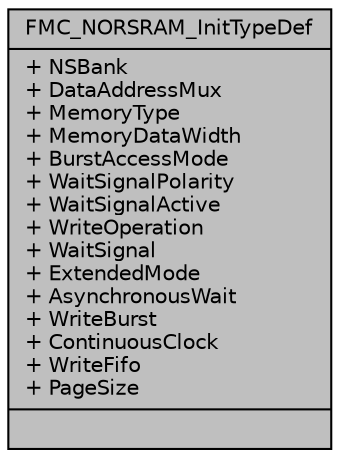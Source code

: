 digraph "FMC_NORSRAM_InitTypeDef"
{
  edge [fontname="Helvetica",fontsize="10",labelfontname="Helvetica",labelfontsize="10"];
  node [fontname="Helvetica",fontsize="10",shape=record];
  Node1 [label="{FMC_NORSRAM_InitTypeDef\n|+ NSBank\l+ DataAddressMux\l+ MemoryType\l+ MemoryDataWidth\l+ BurstAccessMode\l+ WaitSignalPolarity\l+ WaitSignalActive\l+ WriteOperation\l+ WaitSignal\l+ ExtendedMode\l+ AsynchronousWait\l+ WriteBurst\l+ ContinuousClock\l+ WriteFifo\l+ PageSize\l|}",height=0.2,width=0.4,color="black", fillcolor="grey75", style="filled", fontcolor="black"];
}
